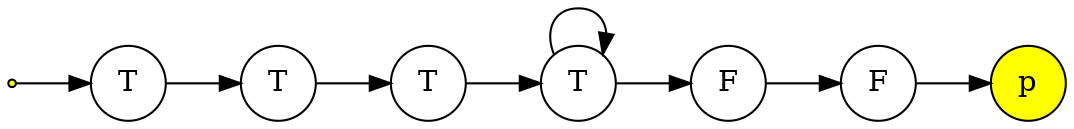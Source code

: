 digraph finite_state_machine {
    rankdir=LR;
    size="8,5"


    node [shape = circle, label="T"] A;
    node [shape = circle, label="T"] B;
    node [shape = circle, label="T"] C;
	node [shape = circle, label="T"] D;
	node [shape = circle, label="F"] E;
	node [shape = circle, label="F"] F;
	node [shape = circle, label="p", fillcolor="yellow", style="filled"] G;

    node [shape = point];
	qi;	
	
    qi -> A;
	
	A	->	B;
	B	->	C;
	C	->	D;
	
	D	->	E;
	D	->	D;
	
	E	->	F;
	F	->	G;
}